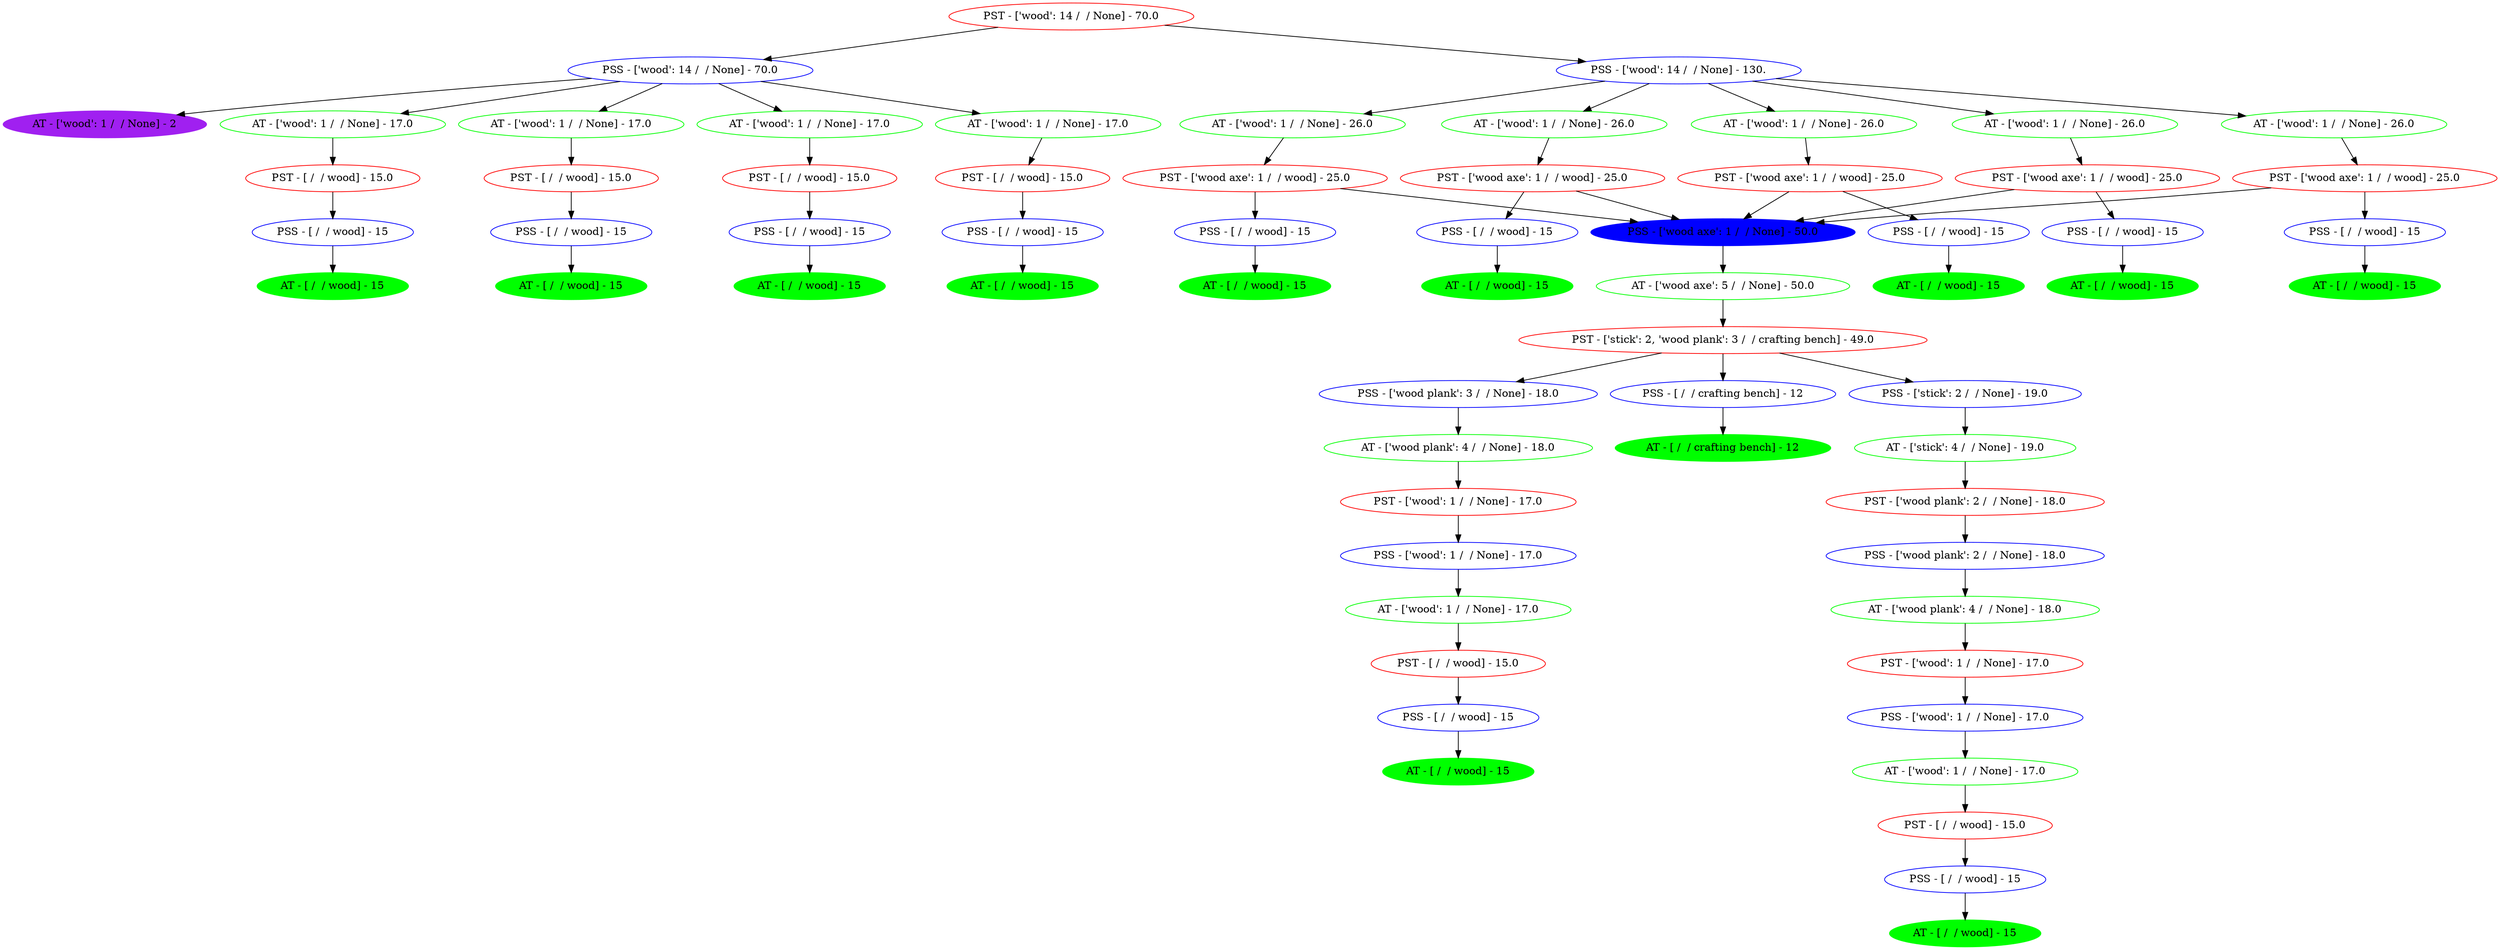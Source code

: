 digraph Tree {
	node [color=red]
	"PST - ['wood'; 14 /  / None] - 2154784115008" [label="PST - ['wood': 14 /  / None] - 70.0"]
	node [color=blue]
	"PSS - ['wood'; 14 /  / None] - 2154784187280" [label="PSS - ['wood': 14 /  / None] - 70.0"]
	node [style=unfilled]
	node [color=blue]
	"PSS - ['wood'; 14 /  / None] - 2154784187224" [label="PSS - ['wood': 14 /  / None] - 130."]
	node [style=unfilled]
	node [style=filled]
	node [color=green]
	node [color=purple]
	"AT - ['wood'; 1 /  / None] - 2154784187952" [label="AT - ['wood': 1 /  / None] - 2"]
	node [style=unfilled]
	node [color=green]
	"AT - ['wood'; 1 /  / None] - 2154784187896" [label="AT - ['wood': 1 /  / None] - 17.0"]
	node [style=unfilled]
	node [color=green]
	"AT - ['wood'; 1 /  / None] - 2154784188064" [label="AT - ['wood': 1 /  / None] - 17.0"]
	node [style=unfilled]
	node [color=green]
	"AT - ['wood'; 1 /  / None] - 2154784188008" [label="AT - ['wood': 1 /  / None] - 17.0"]
	node [style=unfilled]
	node [color=green]
	"AT - ['wood'; 1 /  / None] - 2154784188176" [label="AT - ['wood': 1 /  / None] - 17.0"]
	node [style=unfilled]
	node [color=green]
	"AT - ['wood'; 1 /  / None] - 2154784187392" [label="AT - ['wood': 1 /  / None] - 26.0"]
	node [style=unfilled]
	node [color=green]
	"AT - ['wood'; 1 /  / None] - 2154784188400" [label="AT - ['wood': 1 /  / None] - 26.0"]
	node [style=unfilled]
	node [color=green]
	"AT - ['wood'; 1 /  / None] - 2154784188344" [label="AT - ['wood': 1 /  / None] - 26.0"]
	node [style=unfilled]
	node [color=green]
	"AT - ['wood'; 1 /  / None] - 2154784188512" [label="AT - ['wood': 1 /  / None] - 26.0"]
	node [style=unfilled]
	node [color=green]
	"AT - ['wood'; 1 /  / None] - 2154784188456" [label="AT - ['wood': 1 /  / None] - 26.0"]
	node [style=unfilled]
	node [color=red]
	"PST - [ /  / wood] - 2154784217408" [label="PST - [ /  / wood] - 15.0"]
	node [color=red]
	"PST - [ /  / wood] - 2154784217800" [label="PST - [ /  / wood] - 15.0"]
	node [color=red]
	"PST - [ /  / wood] - 2154784218192" [label="PST - [ /  / wood] - 15.0"]
	node [color=red]
	"PST - [ /  / wood] - 2154784218584" [label="PST - [ /  / wood] - 15.0"]
	node [color=red]
	"PST - ['wood axe'; 1 /  / wood] - 2154784218864" [label="PST - ['wood axe': 1 /  / wood] - 25.0"]
	node [color=red]
	"PST - ['wood axe'; 1 /  / wood] - 2154784218976" [label="PST - ['wood axe': 1 /  / wood] - 25.0"]
	node [color=red]
	"PST - ['wood axe'; 1 /  / wood] - 2154784228128" [label="PST - ['wood axe': 1 /  / wood] - 25.0"]
	node [color=red]
	"PST - ['wood axe'; 1 /  / wood] - 2154784228800" [label="PST - ['wood axe': 1 /  / wood] - 25.0"]
	node [color=red]
	"PST - ['wood axe'; 1 /  / wood] - 2154784229472" [label="PST - ['wood axe': 1 /  / wood] - 25.0"]
	node [color=blue]
	"PSS - [ /  / wood] - 2154784217856" [label="PSS - [ /  / wood] - 15"]
	node [style=unfilled]
	node [color=blue]
	"PSS - [ /  / wood] - 2154784218248" [label="PSS - [ /  / wood] - 15"]
	node [style=unfilled]
	node [color=blue]
	"PSS - [ /  / wood] - 2154784218640" [label="PSS - [ /  / wood] - 15"]
	node [style=unfilled]
	node [color=blue]
	"PSS - [ /  / wood] - 2154784219032" [label="PSS - [ /  / wood] - 15"]
	node [style=unfilled]
	node [style=filled]
	node [color=blue]
	"PSS - ['wood axe'; 1 /  / None] - 2154784227792" [label="PSS - ['wood axe': 1 /  / None] - 50.0"]
	node [style=unfilled]
	node [color=blue]
	"PSS - [ /  / wood] - 2154784227736" [label="PSS - [ /  / wood] - 15"]
	node [style=unfilled]
	node [color=blue]
	"PSS - [ /  / wood] - 2154784228408" [label="PSS - [ /  / wood] - 15"]
	node [style=unfilled]
	node [color=blue]
	"PSS - [ /  / wood] - 2154784229080" [label="PSS - [ /  / wood] - 15"]
	node [style=unfilled]
	node [color=blue]
	"PSS - [ /  / wood] - 2154784229752" [label="PSS - [ /  / wood] - 15"]
	node [style=unfilled]
	node [color=blue]
	"PSS - [ /  / wood] - 2154784230424" [label="PSS - [ /  / wood] - 15"]
	node [style=unfilled]
	node [style=filled]
	node [color=green]
	"AT - [ /  / wood] - 2154784217968" [label="AT - [ /  / wood] - 15"]
	node [style=unfilled]
	node [style=filled]
	node [color=green]
	"AT - [ /  / wood] - 2154784218360" [label="AT - [ /  / wood] - 15"]
	node [style=unfilled]
	node [style=filled]
	node [color=green]
	"AT - [ /  / wood] - 2154784218752" [label="AT - [ /  / wood] - 15"]
	node [style=unfilled]
	node [style=filled]
	node [color=green]
	"AT - [ /  / wood] - 2154784227400" [label="AT - [ /  / wood] - 15"]
	node [style=unfilled]
	node [color=green]
	"AT - ['wood axe'; 5 /  / None] - 2154784227904" [label="AT - ['wood axe': 5 /  / None] - 50.0"]
	node [style=unfilled]
	node [style=filled]
	node [color=green]
	"AT - [ /  / wood] - 2154784227960" [label="AT - [ /  / wood] - 15"]
	node [style=unfilled]
	node [style=filled]
	node [color=green]
	"AT - [ /  / wood] - 2154784228632" [label="AT - [ /  / wood] - 15"]
	node [style=unfilled]
	node [style=filled]
	node [color=green]
	"AT - [ /  / wood] - 2154784229304" [label="AT - [ /  / wood] - 15"]
	node [style=unfilled]
	node [style=filled]
	node [color=green]
	"AT - [ /  / wood] - 2154784229976" [label="AT - [ /  / wood] - 15"]
	node [style=unfilled]
	node [style=filled]
	node [color=green]
	"AT - [ /  / wood] - 2154784230648" [label="AT - [ /  / wood] - 15"]
	node [style=unfilled]
	node [color=red]
	"PST - ['stick'; 2, 'wood plank'; 3 /  / crafting bench] - 2154784257528" [label="PST - ['stick': 2, 'wood plank': 3 /  / crafting bench] - 49.0"]
	node [color=blue]
	"PSS - ['wood plank'; 3 /  / None] - 2154784257976" [label="PSS - ['wood plank': 3 /  / None] - 18.0"]
	node [style=unfilled]
	node [color=blue]
	"PSS - [ /  / crafting bench] - 2154784257920" [label="PSS - [ /  / crafting bench] - 12"]
	node [style=unfilled]
	node [color=blue]
	"PSS - ['stick'; 2 /  / None] - 2154784258256" [label="PSS - ['stick': 2 /  / None] - 19.0"]
	node [style=unfilled]
	node [color=green]
	"AT - ['wood plank'; 4 /  / None] - 2154784258088" [label="AT - ['wood plank': 4 /  / None] - 18.0"]
	node [style=unfilled]
	node [style=filled]
	node [color=green]
	"AT - [ /  / crafting bench] - 2154784258144" [label="AT - [ /  / crafting bench] - 12"]
	node [style=unfilled]
	node [color=green]
	"AT - ['stick'; 4 /  / None] - 2154784258312" [label="AT - ['stick': 4 /  / None] - 19.0"]
	node [style=unfilled]
	node [color=red]
	"PST - ['wood'; 1 /  / None] - 2154784115064" [label="PST - ['wood': 1 /  / None] - 17.0"]
	node [color=red]
	"PST - ['wood plank'; 2 /  / None] - 2154784273240" [label="PST - ['wood plank': 2 /  / None] - 18.0"]
	node [color=blue]
	"PSS - ['wood'; 1 /  / None] - 2154784272960" [label="PSS - ['wood': 1 /  / None] - 17.0"]
	node [style=unfilled]
	node [color=blue]
	"PSS - ['wood plank'; 2 /  / None] - 2154784273520" [label="PSS - ['wood plank': 2 /  / None] - 18.0"]
	node [style=unfilled]
	node [color=green]
	"AT - ['wood'; 1 /  / None] - 2154784273072" [label="AT - ['wood': 1 /  / None] - 17.0"]
	node [style=unfilled]
	node [color=green]
	"AT - ['wood plank'; 4 /  / None] - 2154784273632" [label="AT - ['wood plank': 4 /  / None] - 18.0"]
	node [style=unfilled]
	node [color=red]
	"PST - [ /  / wood] - 2154784274976" [label="PST - [ /  / wood] - 15.0"]
	node [color=red]
	"PST - ['wood'; 1 /  / None] - 2154784275368" [label="PST - ['wood': 1 /  / None] - 17.0"]
	node [color=blue]
	"PSS - [ /  / wood] - 2154784275424" [label="PSS - [ /  / wood] - 15"]
	node [style=unfilled]
	node [color=blue]
	"PSS - ['wood'; 1 /  / None] - 2154784275816" [label="PSS - ['wood': 1 /  / None] - 17.0"]
	node [style=unfilled]
	node [style=filled]
	node [color=green]
	"AT - [ /  / wood] - 2154784275536" [label="AT - [ /  / wood] - 15"]
	node [style=unfilled]
	node [color=green]
	"AT - ['wood'; 1 /  / None] - 2154784275928" [label="AT - ['wood': 1 /  / None] - 17.0"]
	node [style=unfilled]
	node [color=red]
	"PST - [ /  / wood] - 2154784257136" [label="PST - [ /  / wood] - 15.0"]
	node [color=blue]
	"PSS - [ /  / wood] - 2154784247592" [label="PSS - [ /  / wood] - 15"]
	node [style=unfilled]
	node [style=filled]
	node [color=green]
	"AT - [ /  / wood] - 2154784246304" [label="AT - [ /  / wood] - 15"]
	node [style=unfilled]
	"PST - ['wood'; 14 /  / None] - 2154784115008" -> "PSS - ['wood'; 14 /  / None] - 2154784187280"
	"PST - ['wood'; 14 /  / None] - 2154784115008" -> "PSS - ['wood'; 14 /  / None] - 2154784187224"
	"PSS - ['wood'; 14 /  / None] - 2154784187280" -> "AT - ['wood'; 1 /  / None] - 2154784187952"
	"PSS - ['wood'; 14 /  / None] - 2154784187280" -> "AT - ['wood'; 1 /  / None] - 2154784187896"
	"PSS - ['wood'; 14 /  / None] - 2154784187280" -> "AT - ['wood'; 1 /  / None] - 2154784188064"
	"PSS - ['wood'; 14 /  / None] - 2154784187280" -> "AT - ['wood'; 1 /  / None] - 2154784188008"
	"PSS - ['wood'; 14 /  / None] - 2154784187280" -> "AT - ['wood'; 1 /  / None] - 2154784188176"
	"PSS - ['wood'; 14 /  / None] - 2154784187224" -> "AT - ['wood'; 1 /  / None] - 2154784187392"
	"PSS - ['wood'; 14 /  / None] - 2154784187224" -> "AT - ['wood'; 1 /  / None] - 2154784188400"
	"PSS - ['wood'; 14 /  / None] - 2154784187224" -> "AT - ['wood'; 1 /  / None] - 2154784188344"
	"PSS - ['wood'; 14 /  / None] - 2154784187224" -> "AT - ['wood'; 1 /  / None] - 2154784188512"
	"PSS - ['wood'; 14 /  / None] - 2154784187224" -> "AT - ['wood'; 1 /  / None] - 2154784188456"
	"AT - ['wood'; 1 /  / None] - 2154784187896" -> "PST - [ /  / wood] - 2154784217408"
	"AT - ['wood'; 1 /  / None] - 2154784188064" -> "PST - [ /  / wood] - 2154784217800"
	"AT - ['wood'; 1 /  / None] - 2154784188008" -> "PST - [ /  / wood] - 2154784218192"
	"AT - ['wood'; 1 /  / None] - 2154784188176" -> "PST - [ /  / wood] - 2154784218584"
	"AT - ['wood'; 1 /  / None] - 2154784187392" -> "PST - ['wood axe'; 1 /  / wood] - 2154784218864"
	"AT - ['wood'; 1 /  / None] - 2154784188400" -> "PST - ['wood axe'; 1 /  / wood] - 2154784218976"
	"AT - ['wood'; 1 /  / None] - 2154784188344" -> "PST - ['wood axe'; 1 /  / wood] - 2154784228128"
	"AT - ['wood'; 1 /  / None] - 2154784188512" -> "PST - ['wood axe'; 1 /  / wood] - 2154784228800"
	"AT - ['wood'; 1 /  / None] - 2154784188456" -> "PST - ['wood axe'; 1 /  / wood] - 2154784229472"
	"PST - [ /  / wood] - 2154784217408" -> "PSS - [ /  / wood] - 2154784217856"
	"PST - [ /  / wood] - 2154784217800" -> "PSS - [ /  / wood] - 2154784218248"
	"PST - [ /  / wood] - 2154784218192" -> "PSS - [ /  / wood] - 2154784218640"
	"PST - [ /  / wood] - 2154784218584" -> "PSS - [ /  / wood] - 2154784219032"
	"PST - ['wood axe'; 1 /  / wood] - 2154784218864" -> "PSS - ['wood axe'; 1 /  / None] - 2154784227792"
	"PST - ['wood axe'; 1 /  / wood] - 2154784218864" -> "PSS - [ /  / wood] - 2154784227736"
	"PST - ['wood axe'; 1 /  / wood] - 2154784218976" -> "PSS - ['wood axe'; 1 /  / None] - 2154784227792"
	"PST - ['wood axe'; 1 /  / wood] - 2154784218976" -> "PSS - [ /  / wood] - 2154784228408"
	"PST - ['wood axe'; 1 /  / wood] - 2154784228128" -> "PSS - ['wood axe'; 1 /  / None] - 2154784227792"
	"PST - ['wood axe'; 1 /  / wood] - 2154784228128" -> "PSS - [ /  / wood] - 2154784229080"
	"PST - ['wood axe'; 1 /  / wood] - 2154784228800" -> "PSS - ['wood axe'; 1 /  / None] - 2154784227792"
	"PST - ['wood axe'; 1 /  / wood] - 2154784228800" -> "PSS - [ /  / wood] - 2154784229752"
	"PST - ['wood axe'; 1 /  / wood] - 2154784229472" -> "PSS - ['wood axe'; 1 /  / None] - 2154784227792"
	"PST - ['wood axe'; 1 /  / wood] - 2154784229472" -> "PSS - [ /  / wood] - 2154784230424"
	"PSS - [ /  / wood] - 2154784217856" -> "AT - [ /  / wood] - 2154784217968"
	"PSS - [ /  / wood] - 2154784218248" -> "AT - [ /  / wood] - 2154784218360"
	"PSS - [ /  / wood] - 2154784218640" -> "AT - [ /  / wood] - 2154784218752"
	"PSS - [ /  / wood] - 2154784219032" -> "AT - [ /  / wood] - 2154784227400"
	"PSS - ['wood axe'; 1 /  / None] - 2154784227792" -> "AT - ['wood axe'; 5 /  / None] - 2154784227904"
	"PSS - [ /  / wood] - 2154784227736" -> "AT - [ /  / wood] - 2154784227960"
	"PSS - [ /  / wood] - 2154784228408" -> "AT - [ /  / wood] - 2154784228632"
	"PSS - [ /  / wood] - 2154784229080" -> "AT - [ /  / wood] - 2154784229304"
	"PSS - [ /  / wood] - 2154784229752" -> "AT - [ /  / wood] - 2154784229976"
	"PSS - [ /  / wood] - 2154784230424" -> "AT - [ /  / wood] - 2154784230648"
	"AT - ['wood axe'; 5 /  / None] - 2154784227904" -> "PST - ['stick'; 2, 'wood plank'; 3 /  / crafting bench] - 2154784257528"
	"PST - ['stick'; 2, 'wood plank'; 3 /  / crafting bench] - 2154784257528" -> "PSS - ['wood plank'; 3 /  / None] - 2154784257976"
	"PST - ['stick'; 2, 'wood plank'; 3 /  / crafting bench] - 2154784257528" -> "PSS - [ /  / crafting bench] - 2154784257920"
	"PST - ['stick'; 2, 'wood plank'; 3 /  / crafting bench] - 2154784257528" -> "PSS - ['stick'; 2 /  / None] - 2154784258256"
	"PSS - ['wood plank'; 3 /  / None] - 2154784257976" -> "AT - ['wood plank'; 4 /  / None] - 2154784258088"
	"PSS - [ /  / crafting bench] - 2154784257920" -> "AT - [ /  / crafting bench] - 2154784258144"
	"PSS - ['stick'; 2 /  / None] - 2154784258256" -> "AT - ['stick'; 4 /  / None] - 2154784258312"
	"AT - ['wood plank'; 4 /  / None] - 2154784258088" -> "PST - ['wood'; 1 /  / None] - 2154784115064"
	"AT - ['stick'; 4 /  / None] - 2154784258312" -> "PST - ['wood plank'; 2 /  / None] - 2154784273240"
	"PST - ['wood'; 1 /  / None] - 2154784115064" -> "PSS - ['wood'; 1 /  / None] - 2154784272960"
	"PST - ['wood plank'; 2 /  / None] - 2154784273240" -> "PSS - ['wood plank'; 2 /  / None] - 2154784273520"
	"PSS - ['wood'; 1 /  / None] - 2154784272960" -> "AT - ['wood'; 1 /  / None] - 2154784273072"
	"PSS - ['wood plank'; 2 /  / None] - 2154784273520" -> "AT - ['wood plank'; 4 /  / None] - 2154784273632"
	"AT - ['wood'; 1 /  / None] - 2154784273072" -> "PST - [ /  / wood] - 2154784274976"
	"AT - ['wood plank'; 4 /  / None] - 2154784273632" -> "PST - ['wood'; 1 /  / None] - 2154784275368"
	"PST - [ /  / wood] - 2154784274976" -> "PSS - [ /  / wood] - 2154784275424"
	"PST - ['wood'; 1 /  / None] - 2154784275368" -> "PSS - ['wood'; 1 /  / None] - 2154784275816"
	"PSS - [ /  / wood] - 2154784275424" -> "AT - [ /  / wood] - 2154784275536"
	"PSS - ['wood'; 1 /  / None] - 2154784275816" -> "AT - ['wood'; 1 /  / None] - 2154784275928"
	"AT - ['wood'; 1 /  / None] - 2154784275928" -> "PST - [ /  / wood] - 2154784257136"
	"PST - [ /  / wood] - 2154784257136" -> "PSS - [ /  / wood] - 2154784247592"
	"PSS - [ /  / wood] - 2154784247592" -> "AT - [ /  / wood] - 2154784246304"
}
